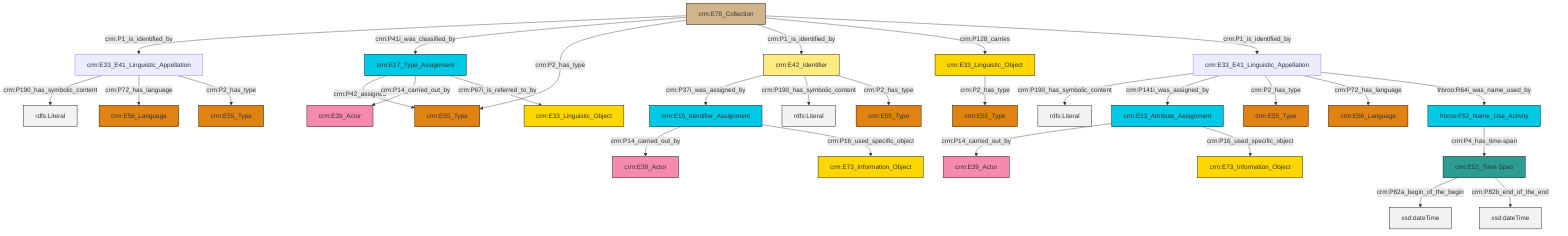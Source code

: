 graph TD
classDef Literal fill:#f2f2f2,stroke:#000000;
classDef CRM_Entity fill:#FFFFFF,stroke:#000000;
classDef Temporal_Entity fill:#00C9E6, stroke:#000000;
classDef Type fill:#E18312, stroke:#000000;
classDef Time-Span fill:#2C9C91, stroke:#000000;
classDef Appellation fill:#FFEB7F, stroke:#000000;
classDef Place fill:#008836, stroke:#000000;
classDef Persistent_Item fill:#B266B2, stroke:#000000;
classDef Conceptual_Object fill:#FFD700, stroke:#000000;
classDef Physical_Thing fill:#D2B48C, stroke:#000000;
classDef Actor fill:#f58aad, stroke:#000000;
classDef PC_Classes fill:#4ce600, stroke:#000000;
classDef Multi fill:#cccccc,stroke:#000000;

0["crm:E78_Collection"]:::Physical_Thing -->|crm:P1_is_identified_by| 1["crm:E33_E41_Linguistic_Appellation"]:::Default
0["crm:E78_Collection"]:::Physical_Thing -->|crm:P41i_was_classified_by| 4["crm:E17_Type_Assignment"]:::Temporal_Entity
4["crm:E17_Type_Assignment"]:::Temporal_Entity -->|crm:P42_assigned| 5["crm:E55_Type"]:::Type
8["crm:E33_E41_Linguistic_Appellation"]:::Default -->|crm:P190_has_symbolic_content| 9[rdfs:Literal]:::Literal
11["crm:E42_Identifier"]:::Appellation -->|crm:P37i_was_assigned_by| 12["crm:E15_Identifier_Assignment"]:::Temporal_Entity
13["crm:E13_Attribute_Assignment"]:::Temporal_Entity -->|crm:P14_carried_out_by| 6["crm:E39_Actor"]:::Actor
14["crm:E52_Time-Span"]:::Time-Span -->|crm:P82a_begin_of_the_begin| 15[xsd:dateTime]:::Literal
13["crm:E13_Attribute_Assignment"]:::Temporal_Entity -->|crm:P16_used_specific_object| 20["crm:E73_Information_Object"]:::Conceptual_Object
8["crm:E33_E41_Linguistic_Appellation"]:::Default -->|crm:P141i_was_assigned_by| 13["crm:E13_Attribute_Assignment"]:::Temporal_Entity
8["crm:E33_E41_Linguistic_Appellation"]:::Default -->|crm:P2_has_type| 16["crm:E55_Type"]:::Type
0["crm:E78_Collection"]:::Physical_Thing -->|crm:P2_has_type| 5["crm:E55_Type"]:::Type
1["crm:E33_E41_Linguistic_Appellation"]:::Default -->|crm:P190_has_symbolic_content| 29[rdfs:Literal]:::Literal
12["crm:E15_Identifier_Assignment"]:::Temporal_Entity -->|crm:P14_carried_out_by| 26["crm:E39_Actor"]:::Actor
8["crm:E33_E41_Linguistic_Appellation"]:::Default -->|crm:P72_has_language| 21["crm:E56_Language"]:::Type
0["crm:E78_Collection"]:::Physical_Thing -->|crm:P1_is_identified_by| 11["crm:E42_Identifier"]:::Appellation
4["crm:E17_Type_Assignment"]:::Temporal_Entity -->|crm:P14_carried_out_by| 34["crm:E39_Actor"]:::Actor
12["crm:E15_Identifier_Assignment"]:::Temporal_Entity -->|crm:P16_used_specific_object| 32["crm:E73_Information_Object"]:::Conceptual_Object
11["crm:E42_Identifier"]:::Appellation -->|crm:P190_has_symbolic_content| 37[rdfs:Literal]:::Literal
0["crm:E78_Collection"]:::Physical_Thing -->|crm:P128_carries| 35["crm:E33_Linguistic_Object"]:::Conceptual_Object
35["crm:E33_Linguistic_Object"]:::Conceptual_Object -->|crm:P2_has_type| 18["crm:E55_Type"]:::Type
1["crm:E33_E41_Linguistic_Appellation"]:::Default -->|crm:P72_has_language| 23["crm:E56_Language"]:::Type
11["crm:E42_Identifier"]:::Appellation -->|crm:P2_has_type| 38["crm:E55_Type"]:::Type
41["frbroo:F52_Name_Use_Activity"]:::Temporal_Entity -->|crm:P4_has_time-span| 14["crm:E52_Time-Span"]:::Time-Span
8["crm:E33_E41_Linguistic_Appellation"]:::Default -->|frbroo:R64i_was_name_used_by| 41["frbroo:F52_Name_Use_Activity"]:::Temporal_Entity
14["crm:E52_Time-Span"]:::Time-Span -->|crm:P82b_end_of_the_end| 44[xsd:dateTime]:::Literal
1["crm:E33_E41_Linguistic_Appellation"]:::Default -->|crm:P2_has_type| 2["crm:E55_Type"]:::Type
4["crm:E17_Type_Assignment"]:::Temporal_Entity -->|crm:P67i_is_referred_to_by| 30["crm:E33_Linguistic_Object"]:::Conceptual_Object
0["crm:E78_Collection"]:::Physical_Thing -->|crm:P1_is_identified_by| 8["crm:E33_E41_Linguistic_Appellation"]:::Default